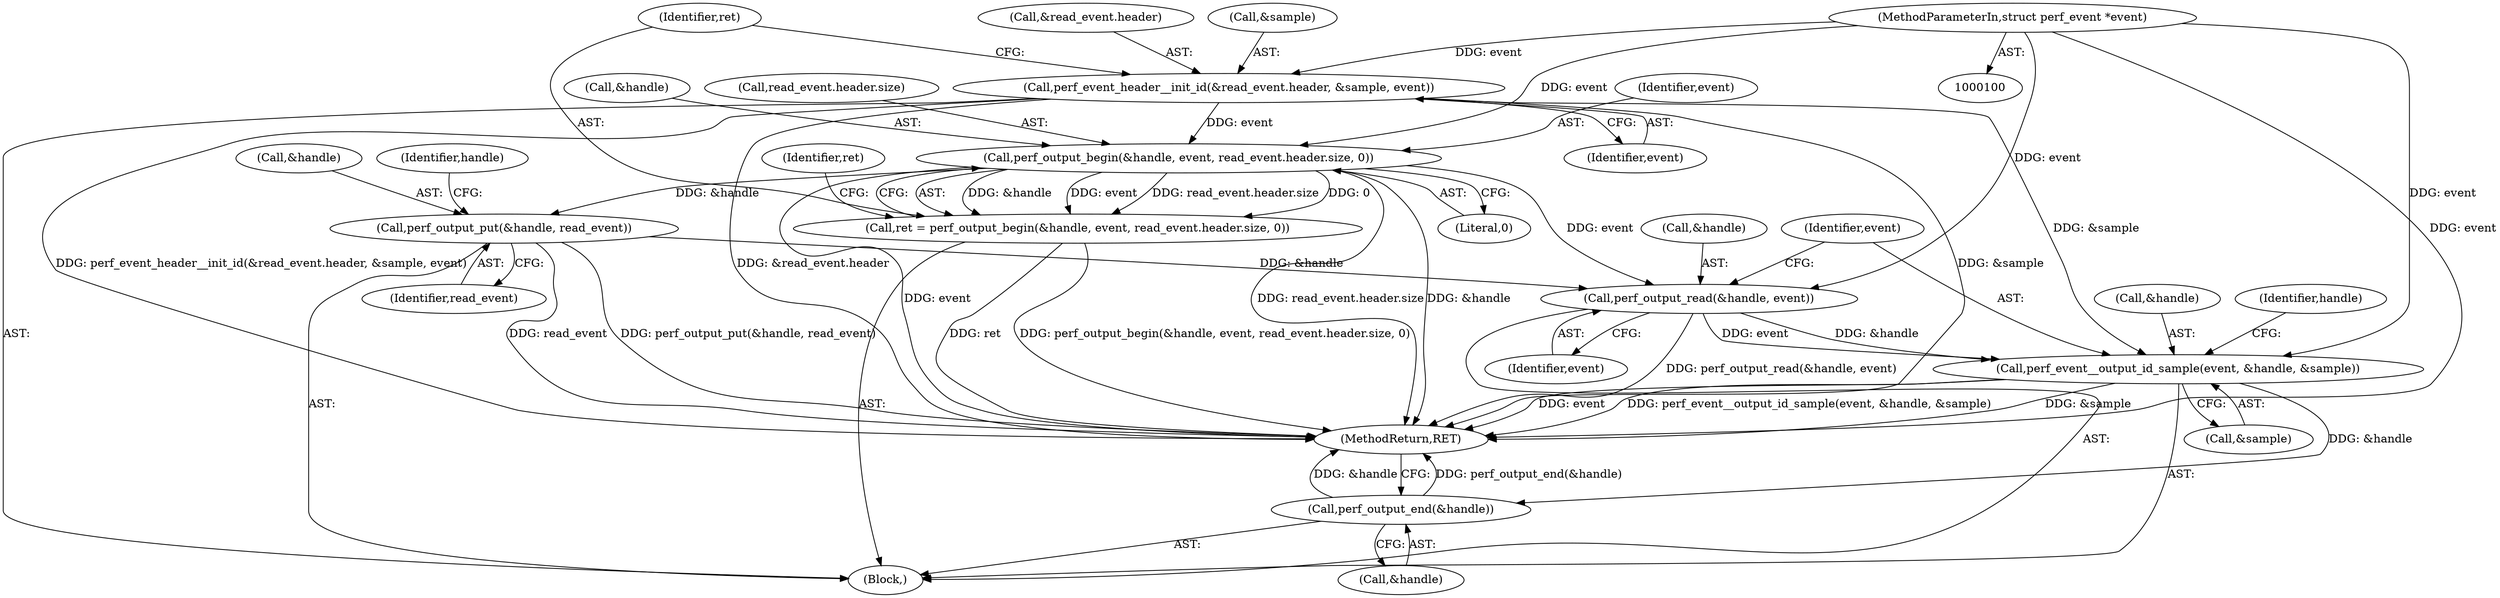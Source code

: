 digraph "0_linux_a8b0ca17b80e92faab46ee7179ba9e99ccb61233_61@pointer" {
"1000119" [label="(Call,perf_output_begin(&handle, event, read_event.header.size, 0))"];
"1000109" [label="(Call,perf_event_header__init_id(&read_event.header, &sample, event))"];
"1000101" [label="(MethodParameterIn,struct perf_event *event)"];
"1000117" [label="(Call,ret = perf_output_begin(&handle, event, read_event.header.size, 0))"];
"1000132" [label="(Call,perf_output_put(&handle, read_event))"];
"1000136" [label="(Call,perf_output_read(&handle, event))"];
"1000140" [label="(Call,perf_event__output_id_sample(event, &handle, &sample))"];
"1000146" [label="(Call,perf_output_end(&handle))"];
"1000119" [label="(Call,perf_output_begin(&handle, event, read_event.header.size, 0))"];
"1000135" [label="(Identifier,read_event)"];
"1000138" [label="(Identifier,handle)"];
"1000103" [label="(Block,)"];
"1000128" [label="(Literal,0)"];
"1000116" [label="(Identifier,event)"];
"1000146" [label="(Call,perf_output_end(&handle))"];
"1000142" [label="(Call,&handle)"];
"1000132" [label="(Call,perf_output_put(&handle, read_event))"];
"1000122" [label="(Identifier,event)"];
"1000130" [label="(Identifier,ret)"];
"1000148" [label="(Identifier,handle)"];
"1000109" [label="(Call,perf_event_header__init_id(&read_event.header, &sample, event))"];
"1000136" [label="(Call,perf_output_read(&handle, event))"];
"1000140" [label="(Call,perf_event__output_id_sample(event, &handle, &sample))"];
"1000149" [label="(MethodReturn,RET)"];
"1000133" [label="(Call,&handle)"];
"1000110" [label="(Call,&read_event.header)"];
"1000141" [label="(Identifier,event)"];
"1000114" [label="(Call,&sample)"];
"1000147" [label="(Call,&handle)"];
"1000101" [label="(MethodParameterIn,struct perf_event *event)"];
"1000139" [label="(Identifier,event)"];
"1000120" [label="(Call,&handle)"];
"1000118" [label="(Identifier,ret)"];
"1000144" [label="(Call,&sample)"];
"1000137" [label="(Call,&handle)"];
"1000123" [label="(Call,read_event.header.size)"];
"1000117" [label="(Call,ret = perf_output_begin(&handle, event, read_event.header.size, 0))"];
"1000119" -> "1000117"  [label="AST: "];
"1000119" -> "1000128"  [label="CFG: "];
"1000120" -> "1000119"  [label="AST: "];
"1000122" -> "1000119"  [label="AST: "];
"1000123" -> "1000119"  [label="AST: "];
"1000128" -> "1000119"  [label="AST: "];
"1000117" -> "1000119"  [label="CFG: "];
"1000119" -> "1000149"  [label="DDG: read_event.header.size"];
"1000119" -> "1000149"  [label="DDG: &handle"];
"1000119" -> "1000149"  [label="DDG: event"];
"1000119" -> "1000117"  [label="DDG: &handle"];
"1000119" -> "1000117"  [label="DDG: event"];
"1000119" -> "1000117"  [label="DDG: read_event.header.size"];
"1000119" -> "1000117"  [label="DDG: 0"];
"1000109" -> "1000119"  [label="DDG: event"];
"1000101" -> "1000119"  [label="DDG: event"];
"1000119" -> "1000132"  [label="DDG: &handle"];
"1000119" -> "1000136"  [label="DDG: event"];
"1000109" -> "1000103"  [label="AST: "];
"1000109" -> "1000116"  [label="CFG: "];
"1000110" -> "1000109"  [label="AST: "];
"1000114" -> "1000109"  [label="AST: "];
"1000116" -> "1000109"  [label="AST: "];
"1000118" -> "1000109"  [label="CFG: "];
"1000109" -> "1000149"  [label="DDG: &sample"];
"1000109" -> "1000149"  [label="DDG: perf_event_header__init_id(&read_event.header, &sample, event)"];
"1000109" -> "1000149"  [label="DDG: &read_event.header"];
"1000101" -> "1000109"  [label="DDG: event"];
"1000109" -> "1000140"  [label="DDG: &sample"];
"1000101" -> "1000100"  [label="AST: "];
"1000101" -> "1000149"  [label="DDG: event"];
"1000101" -> "1000136"  [label="DDG: event"];
"1000101" -> "1000140"  [label="DDG: event"];
"1000117" -> "1000103"  [label="AST: "];
"1000118" -> "1000117"  [label="AST: "];
"1000130" -> "1000117"  [label="CFG: "];
"1000117" -> "1000149"  [label="DDG: ret"];
"1000117" -> "1000149"  [label="DDG: perf_output_begin(&handle, event, read_event.header.size, 0)"];
"1000132" -> "1000103"  [label="AST: "];
"1000132" -> "1000135"  [label="CFG: "];
"1000133" -> "1000132"  [label="AST: "];
"1000135" -> "1000132"  [label="AST: "];
"1000138" -> "1000132"  [label="CFG: "];
"1000132" -> "1000149"  [label="DDG: perf_output_put(&handle, read_event)"];
"1000132" -> "1000149"  [label="DDG: read_event"];
"1000132" -> "1000136"  [label="DDG: &handle"];
"1000136" -> "1000103"  [label="AST: "];
"1000136" -> "1000139"  [label="CFG: "];
"1000137" -> "1000136"  [label="AST: "];
"1000139" -> "1000136"  [label="AST: "];
"1000141" -> "1000136"  [label="CFG: "];
"1000136" -> "1000149"  [label="DDG: perf_output_read(&handle, event)"];
"1000136" -> "1000140"  [label="DDG: event"];
"1000136" -> "1000140"  [label="DDG: &handle"];
"1000140" -> "1000103"  [label="AST: "];
"1000140" -> "1000144"  [label="CFG: "];
"1000141" -> "1000140"  [label="AST: "];
"1000142" -> "1000140"  [label="AST: "];
"1000144" -> "1000140"  [label="AST: "];
"1000148" -> "1000140"  [label="CFG: "];
"1000140" -> "1000149"  [label="DDG: perf_event__output_id_sample(event, &handle, &sample)"];
"1000140" -> "1000149"  [label="DDG: &sample"];
"1000140" -> "1000149"  [label="DDG: event"];
"1000140" -> "1000146"  [label="DDG: &handle"];
"1000146" -> "1000103"  [label="AST: "];
"1000146" -> "1000147"  [label="CFG: "];
"1000147" -> "1000146"  [label="AST: "];
"1000149" -> "1000146"  [label="CFG: "];
"1000146" -> "1000149"  [label="DDG: perf_output_end(&handle)"];
"1000146" -> "1000149"  [label="DDG: &handle"];
}
